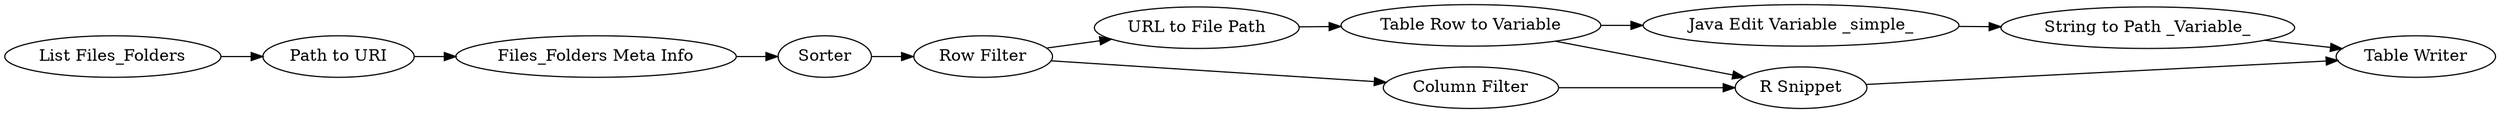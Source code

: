 digraph {
	18 [label=Sorter]
	19 [label="Row Filter"]
	20 [label="R Snippet"]
	23 [label="URL to File Path"]
	25 [label="Java Edit Variable _simple_"]
	29 [label="List Files_Folders"]
	30 [label="Path to URI"]
	31 [label="Files_Folders Meta Info"]
	32 [label="Table Row to Variable"]
	33 [label="Column Filter"]
	34 [label="Table Writer"]
	35 [label="String to Path _Variable_"]
	18 -> 19
	19 -> 23
	19 -> 33
	20 -> 34
	23 -> 32
	25 -> 35
	29 -> 30
	30 -> 31
	31 -> 18
	32 -> 20
	32 -> 25
	33 -> 20
	35 -> 34
	rankdir=LR
}

